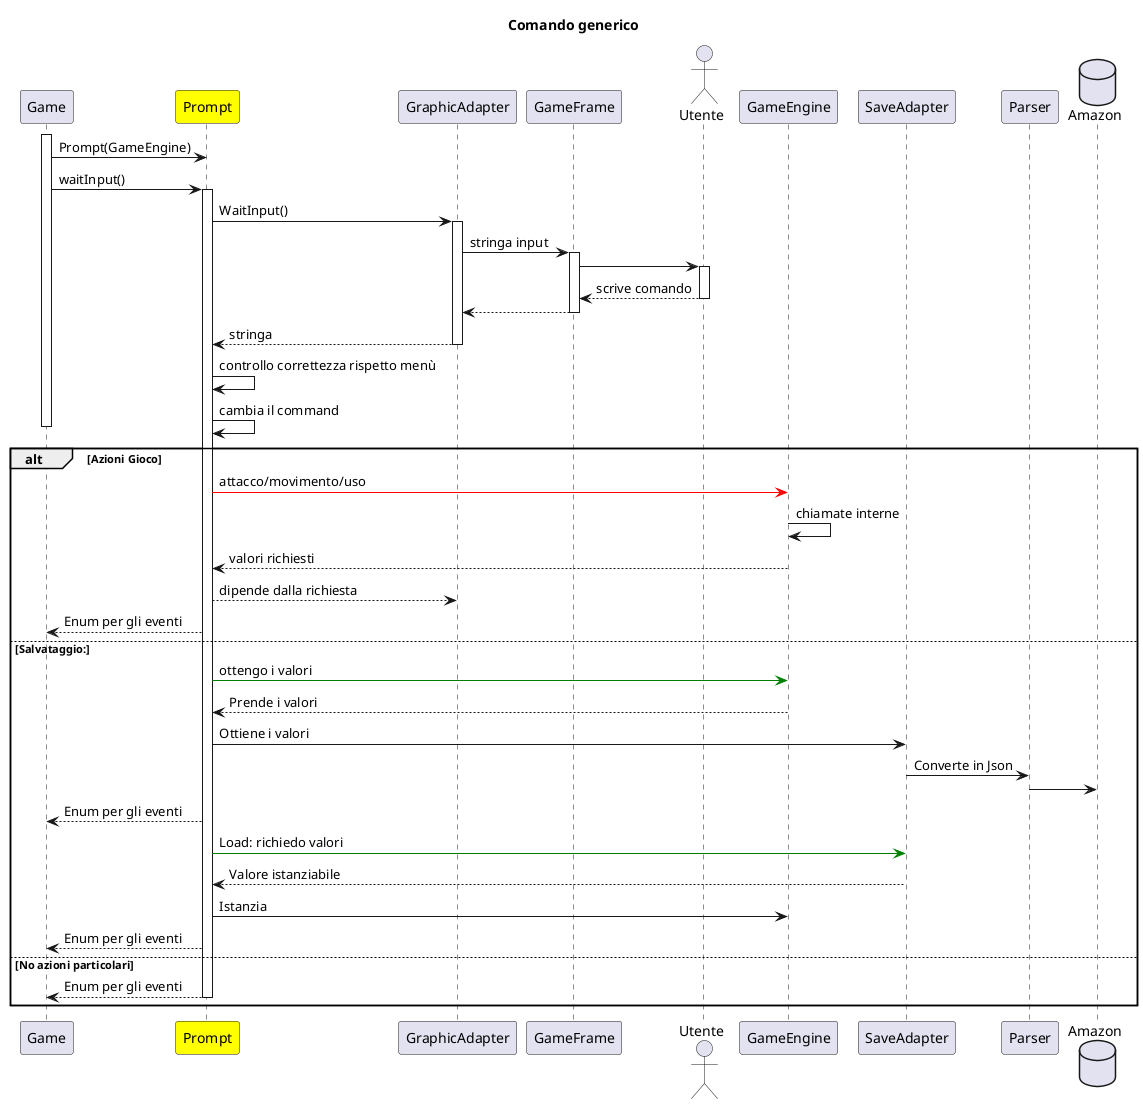 @startuml

title Comando generico

participant Game           order 1
participant Prompt         order 2 #yellow
participant GraphicAdapter order 3
participant GameFrame      order 3
actor Utente               order 4
participant GameEngine     order 10
participant SaveAdapter    order 20
participant Parser         order 20
database Amazon            order 30

/'riga 13'/
activate Game
Game          -> Prompt : Prompt(GameEngine)
Game          -> Prompt : waitInput()
activate Prompt
Prompt        -> GraphicAdapter : WaitInput()

activate GraphicAdapter
GraphicAdapter -> GameFrame : stringa input

activate GameFrame
GameFrame      -> Utente

activate Utente
Utente       --> GameFrame : scrive comando
deactivate Utente

/'riga 29'/

GameFrame --> GraphicAdapter
deactivate GameFrame

GraphicAdapter --> Prompt : stringa
deactivate GraphicAdapter

Prompt        -> Prompt : controllo correttezza rispetto menù
Prompt        -> Prompt : cambia il command
deactivate Game

/'riga 42'/


alt Azioni Gioco
Prompt  -[#red]> GameEngine : attacco/movimento/uso
GameEngine    -> GameEngine : chiamate interne
GameEngine   --> Prompt     : valori richiesti
Prompt       -->GraphicAdapter: dipende dalla richiesta
Prompt       --> Game       : Enum per gli eventi


else Salvataggio:
/'activate Prompt'/

Prompt      -[#green]> GameEngine : ottengo i valori
GameEngine         --> Prompt:      Prende i valori
Prompt              -> SaveAdapter: Ottiene i valori
SaveAdapter         -> Parser: Converte in Json
Parser              -> Amazon
Prompt       --> Game       : Enum per gli eventi

Prompt      -[#green]> SaveAdapter: Load: richiedo valori
SaveAdapter        --> Prompt : Valore istanziabile
Prompt              -> GameEngine: Istanzia
Prompt       --> Game       : Enum per gli eventi

else No azioni particolari
Prompt      --> Game : Enum per gli eventi
deactivate Prompt

end

@enduml
